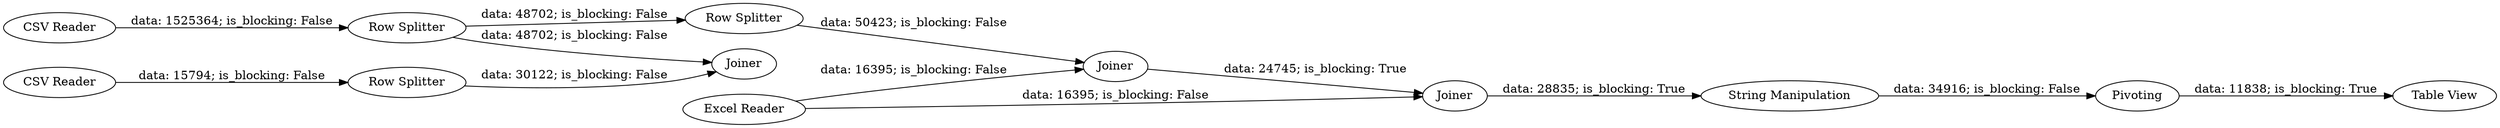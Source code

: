 digraph {
	"4072195471238860291_24" [label="CSV Reader"]
	"4072195471238860291_34" [label=Joiner]
	"4072195471238860291_26" [label="Row Splitter"]
	"4072195471238860291_27" [label="Row Splitter"]
	"4072195471238860291_33" [label="Table View"]
	"4072195471238860291_35" [label=Joiner]
	"4072195471238860291_25" [label="Row Splitter"]
	"4072195471238860291_32" [label=Pivoting]
	"4072195471238860291_31" [label="String Manipulation"]
	"4072195471238860291_36" [label=Joiner]
	"4072195471238860291_23" [label="CSV Reader"]
	"4072195471238860291_4" [label="Excel Reader"]
	"4072195471238860291_24" -> "4072195471238860291_25" [label="data: 15794; is_blocking: False"]
	"4072195471238860291_31" -> "4072195471238860291_32" [label="data: 34916; is_blocking: False"]
	"4072195471238860291_25" -> "4072195471238860291_36" [label="data: 30122; is_blocking: False"]
	"4072195471238860291_32" -> "4072195471238860291_33" [label="data: 11838; is_blocking: True"]
	"4072195471238860291_34" -> "4072195471238860291_35" [label="data: 24745; is_blocking: True"]
	"4072195471238860291_23" -> "4072195471238860291_26" [label="data: 1525364; is_blocking: False"]
	"4072195471238860291_4" -> "4072195471238860291_34" [label="data: 16395; is_blocking: False"]
	"4072195471238860291_26" -> "4072195471238860291_36" [label="data: 48702; is_blocking: False"]
	"4072195471238860291_26" -> "4072195471238860291_27" [label="data: 48702; is_blocking: False"]
	"4072195471238860291_4" -> "4072195471238860291_35" [label="data: 16395; is_blocking: False"]
	"4072195471238860291_27" -> "4072195471238860291_34" [label="data: 50423; is_blocking: False"]
	"4072195471238860291_35" -> "4072195471238860291_31" [label="data: 28835; is_blocking: True"]
	rankdir=LR
}
